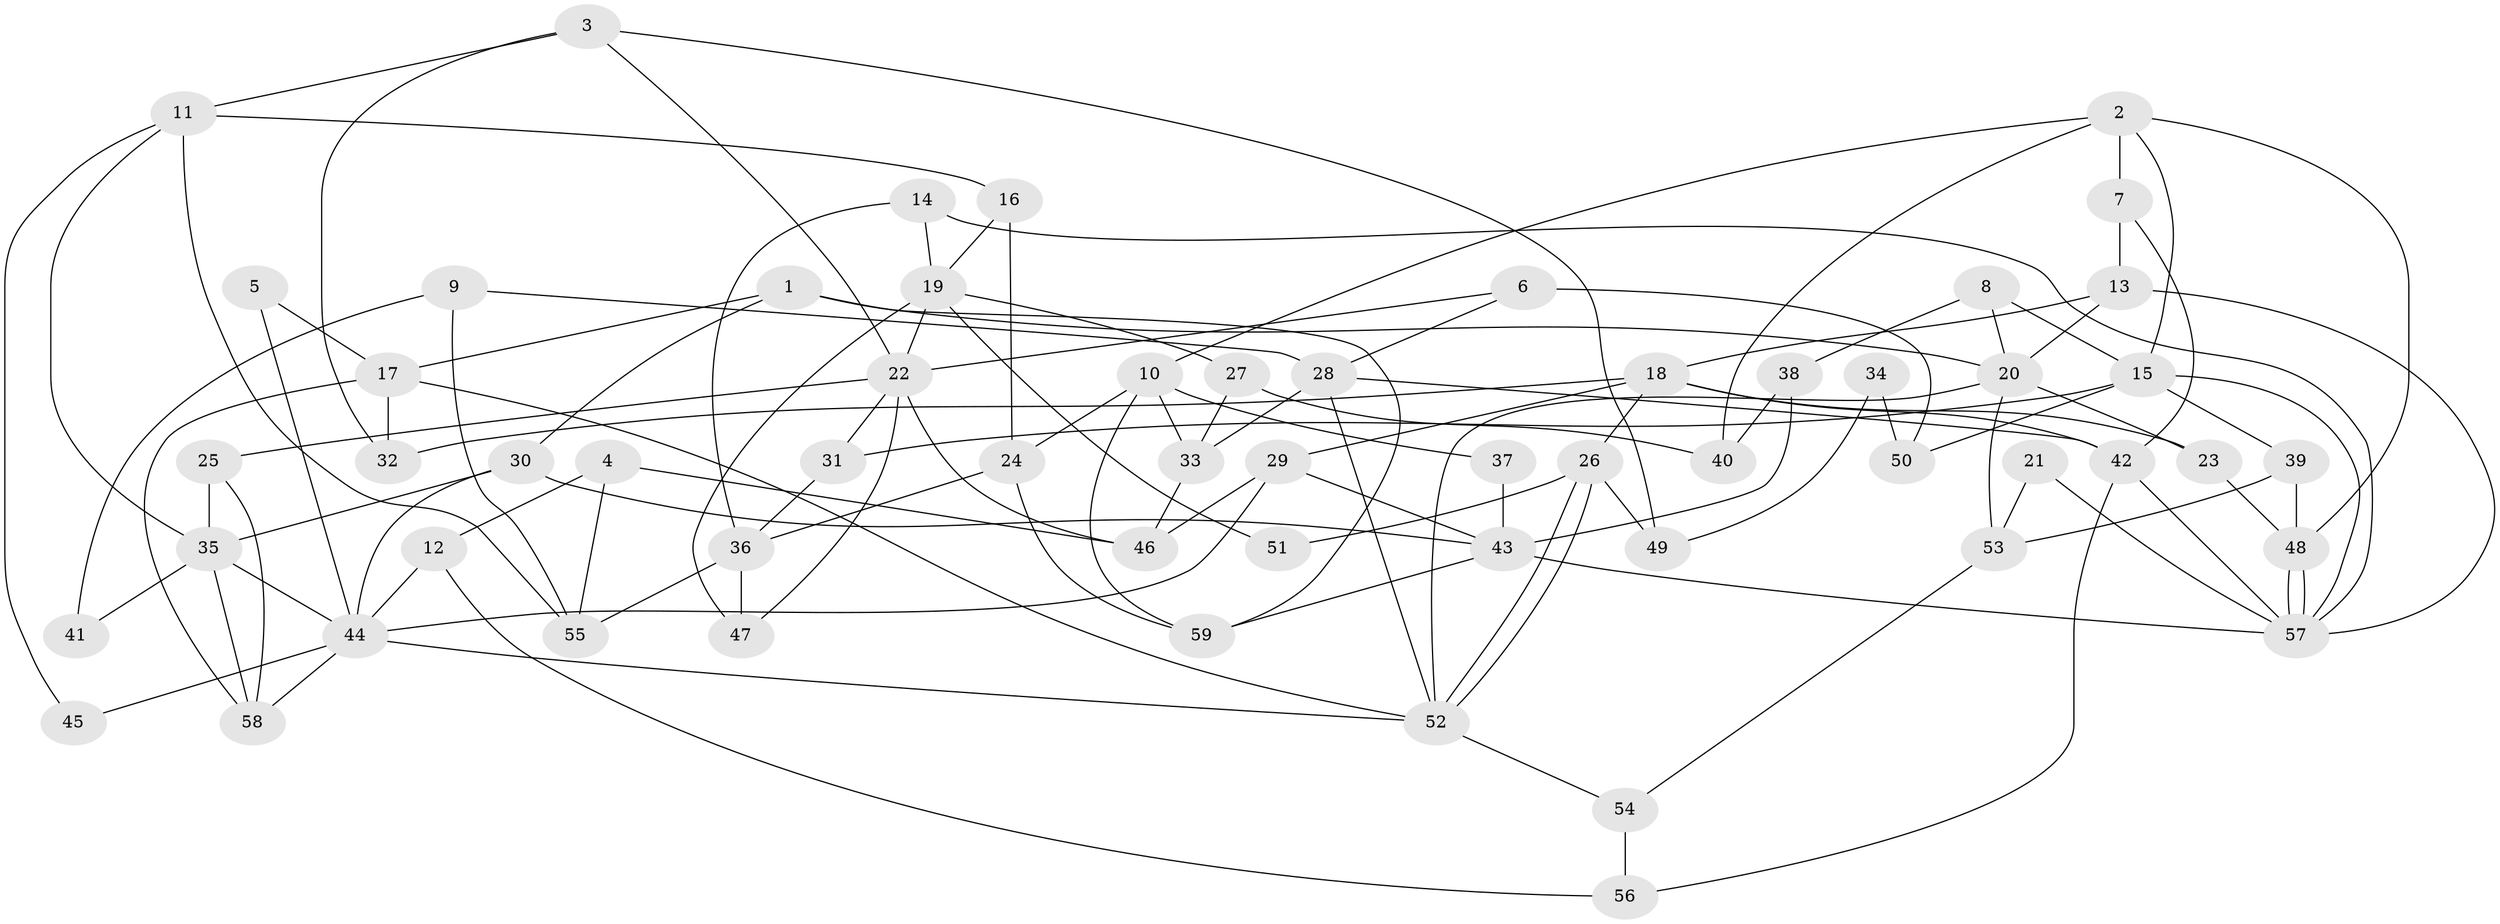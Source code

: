 // coarse degree distribution, {10: 0.02702702702702703, 7: 0.02702702702702703, 9: 0.02702702702702703, 5: 0.08108108108108109, 3: 0.2972972972972973, 6: 0.02702702702702703, 2: 0.1891891891891892, 4: 0.21621621621621623, 11: 0.05405405405405406, 1: 0.05405405405405406}
// Generated by graph-tools (version 1.1) at 2025/50/03/04/25 22:50:48]
// undirected, 59 vertices, 118 edges
graph export_dot {
  node [color=gray90,style=filled];
  1;
  2;
  3;
  4;
  5;
  6;
  7;
  8;
  9;
  10;
  11;
  12;
  13;
  14;
  15;
  16;
  17;
  18;
  19;
  20;
  21;
  22;
  23;
  24;
  25;
  26;
  27;
  28;
  29;
  30;
  31;
  32;
  33;
  34;
  35;
  36;
  37;
  38;
  39;
  40;
  41;
  42;
  43;
  44;
  45;
  46;
  47;
  48;
  49;
  50;
  51;
  52;
  53;
  54;
  55;
  56;
  57;
  58;
  59;
  1 -- 30;
  1 -- 20;
  1 -- 17;
  1 -- 59;
  2 -- 10;
  2 -- 15;
  2 -- 7;
  2 -- 40;
  2 -- 48;
  3 -- 11;
  3 -- 32;
  3 -- 22;
  3 -- 49;
  4 -- 55;
  4 -- 46;
  4 -- 12;
  5 -- 17;
  5 -- 44;
  6 -- 22;
  6 -- 28;
  6 -- 50;
  7 -- 13;
  7 -- 42;
  8 -- 38;
  8 -- 15;
  8 -- 20;
  9 -- 55;
  9 -- 28;
  9 -- 41;
  10 -- 59;
  10 -- 24;
  10 -- 33;
  10 -- 37;
  11 -- 16;
  11 -- 35;
  11 -- 45;
  11 -- 55;
  12 -- 44;
  12 -- 56;
  13 -- 18;
  13 -- 20;
  13 -- 57;
  14 -- 19;
  14 -- 57;
  14 -- 36;
  15 -- 57;
  15 -- 39;
  15 -- 31;
  15 -- 50;
  16 -- 19;
  16 -- 24;
  17 -- 52;
  17 -- 32;
  17 -- 58;
  18 -- 23;
  18 -- 42;
  18 -- 26;
  18 -- 29;
  18 -- 32;
  19 -- 22;
  19 -- 47;
  19 -- 27;
  19 -- 51;
  20 -- 52;
  20 -- 23;
  20 -- 53;
  21 -- 53;
  21 -- 57;
  22 -- 46;
  22 -- 25;
  22 -- 31;
  22 -- 47;
  23 -- 48;
  24 -- 59;
  24 -- 36;
  25 -- 58;
  25 -- 35;
  26 -- 52;
  26 -- 52;
  26 -- 49;
  26 -- 51;
  27 -- 33;
  27 -- 40;
  28 -- 52;
  28 -- 42;
  28 -- 33;
  29 -- 44;
  29 -- 43;
  29 -- 46;
  30 -- 35;
  30 -- 43;
  30 -- 44;
  31 -- 36;
  33 -- 46;
  34 -- 49;
  34 -- 50;
  35 -- 44;
  35 -- 41;
  35 -- 58;
  36 -- 47;
  36 -- 55;
  37 -- 43;
  38 -- 40;
  38 -- 43;
  39 -- 53;
  39 -- 48;
  42 -- 57;
  42 -- 56;
  43 -- 57;
  43 -- 59;
  44 -- 58;
  44 -- 45;
  44 -- 52;
  48 -- 57;
  48 -- 57;
  52 -- 54;
  53 -- 54;
  54 -- 56;
}
